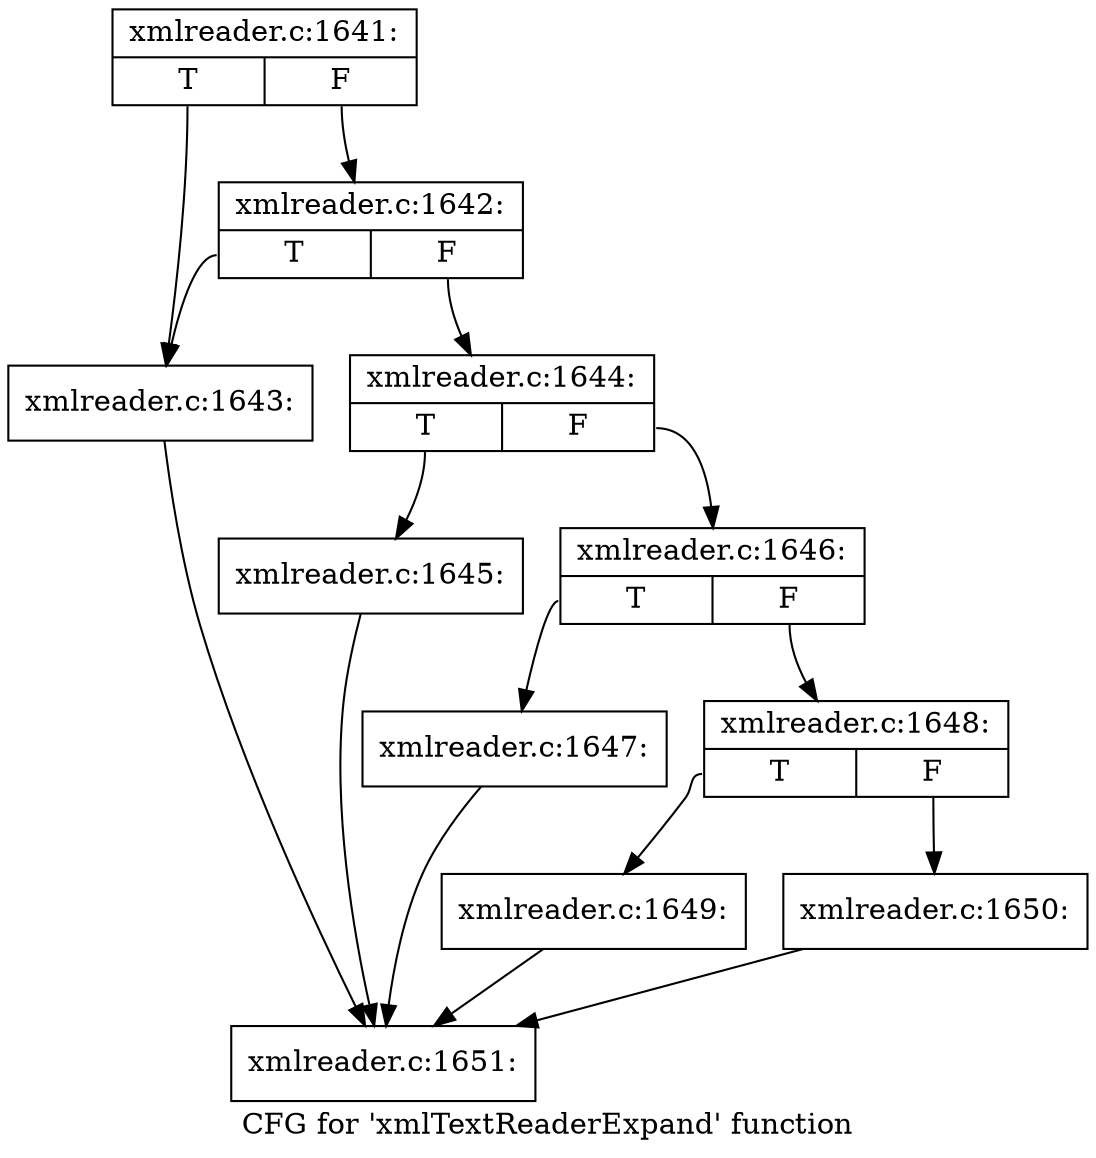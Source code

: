 digraph "CFG for 'xmlTextReaderExpand' function" {
	label="CFG for 'xmlTextReaderExpand' function";

	Node0x4690db0 [shape=record,label="{xmlreader.c:1641:|{<s0>T|<s1>F}}"];
	Node0x4690db0:s0 -> Node0x46cc1d0;
	Node0x4690db0:s1 -> Node0x46cc270;
	Node0x46cc270 [shape=record,label="{xmlreader.c:1642:|{<s0>T|<s1>F}}"];
	Node0x46cc270:s0 -> Node0x46cc1d0;
	Node0x46cc270:s1 -> Node0x46cc220;
	Node0x46cc1d0 [shape=record,label="{xmlreader.c:1643:}"];
	Node0x46cc1d0 -> Node0x4683720;
	Node0x46cc220 [shape=record,label="{xmlreader.c:1644:|{<s0>T|<s1>F}}"];
	Node0x46cc220:s0 -> Node0x46cbc30;
	Node0x46cc220:s1 -> Node0x46cbc80;
	Node0x46cbc30 [shape=record,label="{xmlreader.c:1645:}"];
	Node0x46cbc30 -> Node0x4683720;
	Node0x46cbc80 [shape=record,label="{xmlreader.c:1646:|{<s0>T|<s1>F}}"];
	Node0x46cbc80:s0 -> Node0x46cd530;
	Node0x46cbc80:s1 -> Node0x46cd580;
	Node0x46cd530 [shape=record,label="{xmlreader.c:1647:}"];
	Node0x46cd530 -> Node0x4683720;
	Node0x46cd580 [shape=record,label="{xmlreader.c:1648:|{<s0>T|<s1>F}}"];
	Node0x46cd580:s0 -> Node0x46cdb10;
	Node0x46cd580:s1 -> Node0x46cdb60;
	Node0x46cdb10 [shape=record,label="{xmlreader.c:1649:}"];
	Node0x46cdb10 -> Node0x4683720;
	Node0x46cdb60 [shape=record,label="{xmlreader.c:1650:}"];
	Node0x46cdb60 -> Node0x4683720;
	Node0x4683720 [shape=record,label="{xmlreader.c:1651:}"];
}
